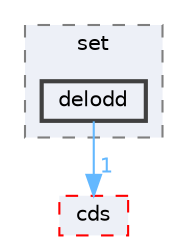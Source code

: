 digraph "external/libcds/test/stress/set/delodd"
{
 // LATEX_PDF_SIZE
  bgcolor="transparent";
  edge [fontname=Helvetica,fontsize=10,labelfontname=Helvetica,labelfontsize=10];
  node [fontname=Helvetica,fontsize=10,shape=box,height=0.2,width=0.4];
  compound=true
  subgraph clusterdir_6cd1720c94157b6237a5350fa8110395 {
    graph [ bgcolor="#edf0f7", pencolor="grey50", label="set", fontname=Helvetica,fontsize=10 style="filled,dashed", URL="dir_6cd1720c94157b6237a5350fa8110395.html",tooltip=""]
  dir_095b87bd8b07f03c53bbd465499862c1 [label="delodd", fillcolor="#edf0f7", color="grey25", style="filled,bold", URL="dir_095b87bd8b07f03c53bbd465499862c1.html",tooltip=""];
  }
  dir_fcf032bbf40cb4a20f944ac15896063c [label="cds", fillcolor="#edf0f7", color="red", style="filled,dashed", URL="dir_fcf032bbf40cb4a20f944ac15896063c.html",tooltip=""];
  dir_095b87bd8b07f03c53bbd465499862c1->dir_fcf032bbf40cb4a20f944ac15896063c [headlabel="1", labeldistance=1.5 headhref="dir_000190_000111.html" href="dir_000190_000111.html" color="steelblue1" fontcolor="steelblue1"];
}
